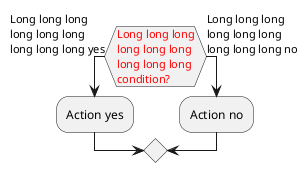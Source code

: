 {
  "sha1": "4ooclu36bwkxpxuzh1tgai7ybbyuigv",
  "insertion": {
    "when": "2024-05-30T20:48:20.534Z",
    "url": "https://forum.plantuml.net/14529/activity-style-allow-style-diamond-internal-label-external",
    "user": "plantuml@gmail.com"
  }
}
@startuml
<style>
activityDiagram {
  MaximumWidth 100
  diamond {
    FontColor red
    MaximumWidth 100
  }
}
</style>
if (Long long long long long long long long long condition?) then (Long long long long long long long long long yes)
  :Action yes;
else (Long long long long long long long long long no)
  :Action no;
endif

@enduml
